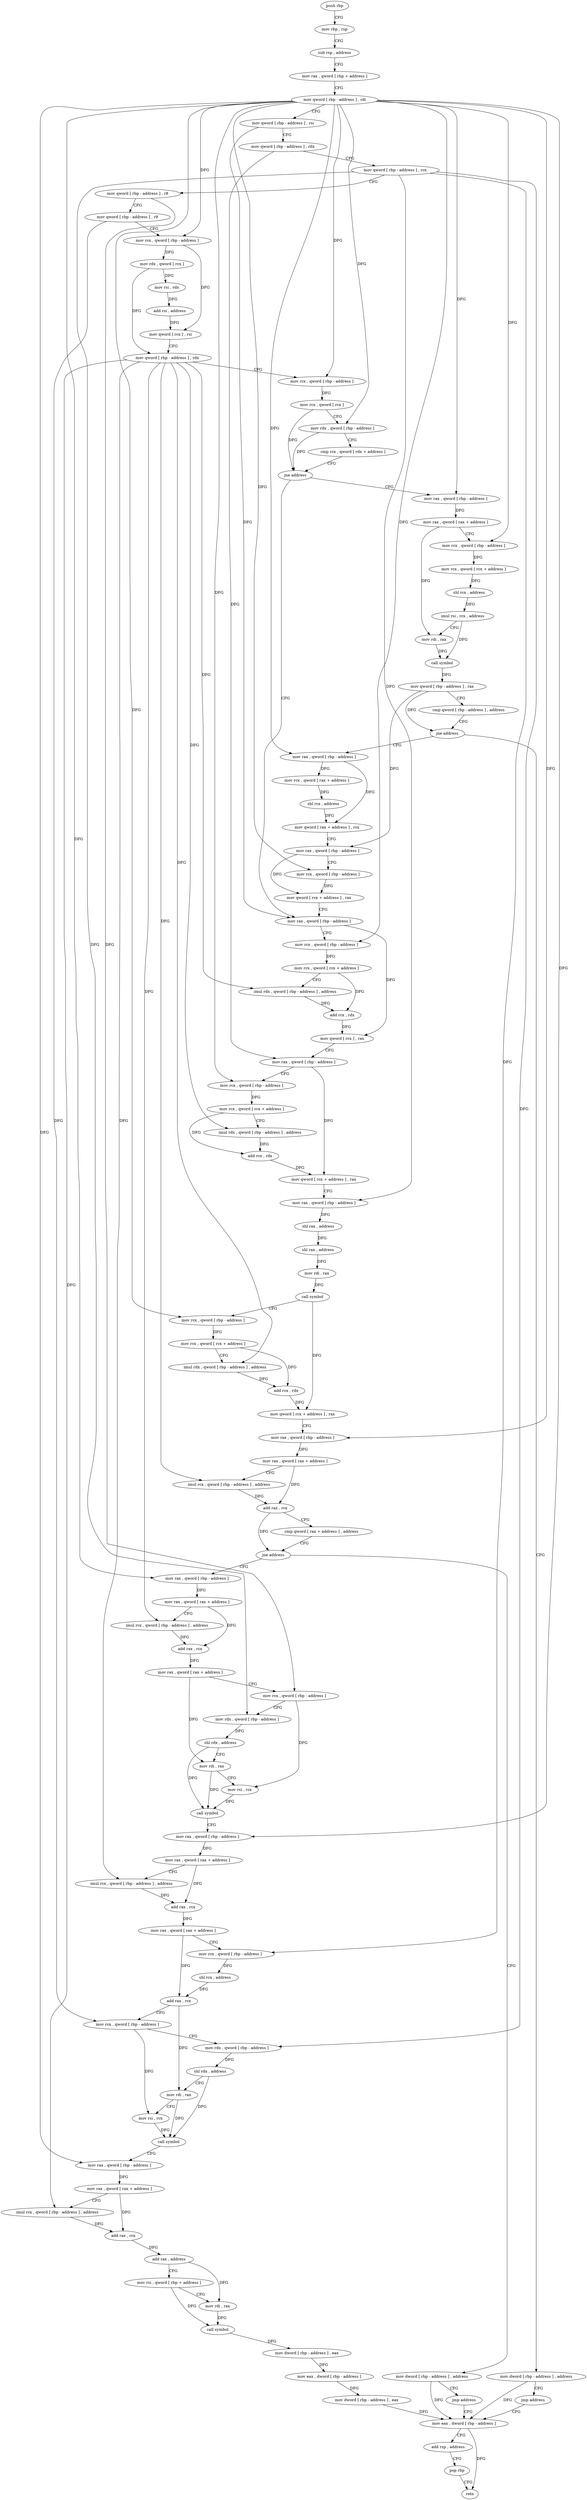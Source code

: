 digraph "func" {
"4548768" [label = "push rbp" ]
"4548769" [label = "mov rbp , rsp" ]
"4548772" [label = "sub rsp , address" ]
"4548776" [label = "mov rax , qword [ rbp + address ]" ]
"4548780" [label = "mov qword [ rbp - address ] , rdi" ]
"4548784" [label = "mov qword [ rbp - address ] , rsi" ]
"4548788" [label = "mov qword [ rbp - address ] , rdx" ]
"4548792" [label = "mov qword [ rbp - address ] , rcx" ]
"4548796" [label = "mov qword [ rbp - address ] , r8" ]
"4548800" [label = "mov qword [ rbp - address ] , r9" ]
"4548804" [label = "mov rcx , qword [ rbp - address ]" ]
"4548808" [label = "mov rdx , qword [ rcx ]" ]
"4548811" [label = "mov rsi , rdx" ]
"4548814" [label = "add rsi , address" ]
"4548821" [label = "mov qword [ rcx ] , rsi" ]
"4548824" [label = "mov qword [ rbp - address ] , rdx" ]
"4548828" [label = "mov rcx , qword [ rbp - address ]" ]
"4548832" [label = "mov rcx , qword [ rcx ]" ]
"4548835" [label = "mov rdx , qword [ rbp - address ]" ]
"4548839" [label = "cmp rcx , qword [ rdx + address ]" ]
"4548843" [label = "jne address" ]
"4548939" [label = "mov rax , qword [ rbp - address ]" ]
"4548849" [label = "mov rax , qword [ rbp - address ]" ]
"4548943" [label = "mov rcx , qword [ rbp - address ]" ]
"4548947" [label = "mov rcx , qword [ rcx + address ]" ]
"4548951" [label = "imul rdx , qword [ rbp - address ] , address" ]
"4548959" [label = "add rcx , rdx" ]
"4548962" [label = "mov qword [ rcx ] , rax" ]
"4548965" [label = "mov rax , qword [ rbp - address ]" ]
"4548969" [label = "mov rcx , qword [ rbp - address ]" ]
"4548973" [label = "mov rcx , qword [ rcx + address ]" ]
"4548977" [label = "imul rdx , qword [ rbp - address ] , address" ]
"4548985" [label = "add rcx , rdx" ]
"4548988" [label = "mov qword [ rcx + address ] , rax" ]
"4548992" [label = "mov rax , qword [ rbp - address ]" ]
"4548996" [label = "shl rax , address" ]
"4549000" [label = "shl rax , address" ]
"4549004" [label = "mov rdi , rax" ]
"4549007" [label = "call symbol" ]
"4549012" [label = "mov rcx , qword [ rbp - address ]" ]
"4549016" [label = "mov rcx , qword [ rcx + address ]" ]
"4549020" [label = "imul rdx , qword [ rbp - address ] , address" ]
"4549028" [label = "add rcx , rdx" ]
"4549031" [label = "mov qword [ rcx + address ] , rax" ]
"4549035" [label = "mov rax , qword [ rbp - address ]" ]
"4549039" [label = "mov rax , qword [ rax + address ]" ]
"4549043" [label = "imul rcx , qword [ rbp - address ] , address" ]
"4549051" [label = "add rax , rcx" ]
"4549054" [label = "cmp qword [ rax + address ] , address" ]
"4549059" [label = "jne address" ]
"4549077" [label = "mov rax , qword [ rbp - address ]" ]
"4549065" [label = "mov dword [ rbp - address ] , address" ]
"4548853" [label = "mov rax , qword [ rax + address ]" ]
"4548857" [label = "mov rcx , qword [ rbp - address ]" ]
"4548861" [label = "mov rcx , qword [ rcx + address ]" ]
"4548865" [label = "shl rcx , address" ]
"4548869" [label = "imul rsi , rcx , address" ]
"4548876" [label = "mov rdi , rax" ]
"4548879" [label = "call symbol" ]
"4548884" [label = "mov qword [ rbp - address ] , rax" ]
"4548888" [label = "cmp qword [ rbp - address ] , address" ]
"4548893" [label = "jne address" ]
"4548911" [label = "mov rax , qword [ rbp - address ]" ]
"4548899" [label = "mov dword [ rbp - address ] , address" ]
"4549081" [label = "mov rax , qword [ rax + address ]" ]
"4549085" [label = "imul rcx , qword [ rbp - address ] , address" ]
"4549093" [label = "add rax , rcx" ]
"4549096" [label = "mov rax , qword [ rax + address ]" ]
"4549100" [label = "mov rcx , qword [ rbp - address ]" ]
"4549104" [label = "mov rdx , qword [ rbp - address ]" ]
"4549108" [label = "shl rdx , address" ]
"4549112" [label = "mov rdi , rax" ]
"4549115" [label = "mov rsi , rcx" ]
"4549118" [label = "call symbol" ]
"4549123" [label = "mov rax , qword [ rbp - address ]" ]
"4549127" [label = "mov rax , qword [ rax + address ]" ]
"4549131" [label = "imul rcx , qword [ rbp - address ] , address" ]
"4549139" [label = "add rax , rcx" ]
"4549142" [label = "mov rax , qword [ rax + address ]" ]
"4549146" [label = "mov rcx , qword [ rbp - address ]" ]
"4549150" [label = "shl rcx , address" ]
"4549154" [label = "add rax , rcx" ]
"4549157" [label = "mov rcx , qword [ rbp - address ]" ]
"4549161" [label = "mov rdx , qword [ rbp - address ]" ]
"4549165" [label = "shl rdx , address" ]
"4549169" [label = "mov rdi , rax" ]
"4549172" [label = "mov rsi , rcx" ]
"4549175" [label = "call symbol" ]
"4549180" [label = "mov rax , qword [ rbp - address ]" ]
"4549184" [label = "mov rax , qword [ rax + address ]" ]
"4549188" [label = "imul rcx , qword [ rbp - address ] , address" ]
"4549196" [label = "add rax , rcx" ]
"4549199" [label = "add rax , address" ]
"4549205" [label = "mov rsi , qword [ rbp + address ]" ]
"4549209" [label = "mov rdi , rax" ]
"4549212" [label = "call symbol" ]
"4549217" [label = "mov dword [ rbp - address ] , eax" ]
"4549220" [label = "mov eax , dword [ rbp - address ]" ]
"4549223" [label = "mov dword [ rbp - address ] , eax" ]
"4549226" [label = "mov eax , dword [ rbp - address ]" ]
"4549072" [label = "jmp address" ]
"4548915" [label = "mov rcx , qword [ rax + address ]" ]
"4548919" [label = "shl rcx , address" ]
"4548923" [label = "mov qword [ rax + address ] , rcx" ]
"4548927" [label = "mov rax , qword [ rbp - address ]" ]
"4548931" [label = "mov rcx , qword [ rbp - address ]" ]
"4548935" [label = "mov qword [ rcx + address ] , rax" ]
"4548906" [label = "jmp address" ]
"4549229" [label = "add rsp , address" ]
"4549233" [label = "pop rbp" ]
"4549234" [label = "retn" ]
"4548768" -> "4548769" [ label = "CFG" ]
"4548769" -> "4548772" [ label = "CFG" ]
"4548772" -> "4548776" [ label = "CFG" ]
"4548776" -> "4548780" [ label = "CFG" ]
"4548780" -> "4548784" [ label = "CFG" ]
"4548780" -> "4548804" [ label = "DFG" ]
"4548780" -> "4548828" [ label = "DFG" ]
"4548780" -> "4548835" [ label = "DFG" ]
"4548780" -> "4548943" [ label = "DFG" ]
"4548780" -> "4548969" [ label = "DFG" ]
"4548780" -> "4549012" [ label = "DFG" ]
"4548780" -> "4549035" [ label = "DFG" ]
"4548780" -> "4548849" [ label = "DFG" ]
"4548780" -> "4548857" [ label = "DFG" ]
"4548780" -> "4549077" [ label = "DFG" ]
"4548780" -> "4549123" [ label = "DFG" ]
"4548780" -> "4549180" [ label = "DFG" ]
"4548780" -> "4548911" [ label = "DFG" ]
"4548780" -> "4548931" [ label = "DFG" ]
"4548784" -> "4548788" [ label = "CFG" ]
"4548784" -> "4548939" [ label = "DFG" ]
"4548788" -> "4548792" [ label = "CFG" ]
"4548788" -> "4548965" [ label = "DFG" ]
"4548792" -> "4548796" [ label = "CFG" ]
"4548792" -> "4548992" [ label = "DFG" ]
"4548792" -> "4549104" [ label = "DFG" ]
"4548792" -> "4549146" [ label = "DFG" ]
"4548792" -> "4549161" [ label = "DFG" ]
"4548796" -> "4548800" [ label = "CFG" ]
"4548796" -> "4549100" [ label = "DFG" ]
"4548800" -> "4548804" [ label = "CFG" ]
"4548800" -> "4549157" [ label = "DFG" ]
"4548804" -> "4548808" [ label = "DFG" ]
"4548804" -> "4548821" [ label = "DFG" ]
"4548808" -> "4548811" [ label = "DFG" ]
"4548808" -> "4548824" [ label = "DFG" ]
"4548811" -> "4548814" [ label = "DFG" ]
"4548814" -> "4548821" [ label = "DFG" ]
"4548821" -> "4548824" [ label = "CFG" ]
"4548824" -> "4548828" [ label = "CFG" ]
"4548824" -> "4548951" [ label = "DFG" ]
"4548824" -> "4548977" [ label = "DFG" ]
"4548824" -> "4549020" [ label = "DFG" ]
"4548824" -> "4549043" [ label = "DFG" ]
"4548824" -> "4549085" [ label = "DFG" ]
"4548824" -> "4549131" [ label = "DFG" ]
"4548824" -> "4549188" [ label = "DFG" ]
"4548828" -> "4548832" [ label = "DFG" ]
"4548832" -> "4548835" [ label = "CFG" ]
"4548832" -> "4548843" [ label = "DFG" ]
"4548835" -> "4548839" [ label = "CFG" ]
"4548835" -> "4548843" [ label = "DFG" ]
"4548839" -> "4548843" [ label = "CFG" ]
"4548843" -> "4548939" [ label = "CFG" ]
"4548843" -> "4548849" [ label = "CFG" ]
"4548939" -> "4548943" [ label = "CFG" ]
"4548939" -> "4548962" [ label = "DFG" ]
"4548849" -> "4548853" [ label = "DFG" ]
"4548943" -> "4548947" [ label = "DFG" ]
"4548947" -> "4548951" [ label = "CFG" ]
"4548947" -> "4548959" [ label = "DFG" ]
"4548951" -> "4548959" [ label = "DFG" ]
"4548959" -> "4548962" [ label = "DFG" ]
"4548962" -> "4548965" [ label = "CFG" ]
"4548965" -> "4548969" [ label = "CFG" ]
"4548965" -> "4548988" [ label = "DFG" ]
"4548969" -> "4548973" [ label = "DFG" ]
"4548973" -> "4548977" [ label = "CFG" ]
"4548973" -> "4548985" [ label = "DFG" ]
"4548977" -> "4548985" [ label = "DFG" ]
"4548985" -> "4548988" [ label = "DFG" ]
"4548988" -> "4548992" [ label = "CFG" ]
"4548992" -> "4548996" [ label = "DFG" ]
"4548996" -> "4549000" [ label = "DFG" ]
"4549000" -> "4549004" [ label = "DFG" ]
"4549004" -> "4549007" [ label = "DFG" ]
"4549007" -> "4549012" [ label = "CFG" ]
"4549007" -> "4549031" [ label = "DFG" ]
"4549012" -> "4549016" [ label = "DFG" ]
"4549016" -> "4549020" [ label = "CFG" ]
"4549016" -> "4549028" [ label = "DFG" ]
"4549020" -> "4549028" [ label = "DFG" ]
"4549028" -> "4549031" [ label = "DFG" ]
"4549031" -> "4549035" [ label = "CFG" ]
"4549035" -> "4549039" [ label = "DFG" ]
"4549039" -> "4549043" [ label = "CFG" ]
"4549039" -> "4549051" [ label = "DFG" ]
"4549043" -> "4549051" [ label = "DFG" ]
"4549051" -> "4549054" [ label = "CFG" ]
"4549051" -> "4549059" [ label = "DFG" ]
"4549054" -> "4549059" [ label = "CFG" ]
"4549059" -> "4549077" [ label = "CFG" ]
"4549059" -> "4549065" [ label = "CFG" ]
"4549077" -> "4549081" [ label = "DFG" ]
"4549065" -> "4549072" [ label = "CFG" ]
"4549065" -> "4549226" [ label = "DFG" ]
"4548853" -> "4548857" [ label = "CFG" ]
"4548853" -> "4548876" [ label = "DFG" ]
"4548857" -> "4548861" [ label = "DFG" ]
"4548861" -> "4548865" [ label = "DFG" ]
"4548865" -> "4548869" [ label = "DFG" ]
"4548869" -> "4548876" [ label = "CFG" ]
"4548869" -> "4548879" [ label = "DFG" ]
"4548876" -> "4548879" [ label = "DFG" ]
"4548879" -> "4548884" [ label = "DFG" ]
"4548884" -> "4548888" [ label = "CFG" ]
"4548884" -> "4548893" [ label = "DFG" ]
"4548884" -> "4548927" [ label = "DFG" ]
"4548888" -> "4548893" [ label = "CFG" ]
"4548893" -> "4548911" [ label = "CFG" ]
"4548893" -> "4548899" [ label = "CFG" ]
"4548911" -> "4548915" [ label = "DFG" ]
"4548911" -> "4548923" [ label = "DFG" ]
"4548899" -> "4548906" [ label = "CFG" ]
"4548899" -> "4549226" [ label = "DFG" ]
"4549081" -> "4549085" [ label = "CFG" ]
"4549081" -> "4549093" [ label = "DFG" ]
"4549085" -> "4549093" [ label = "DFG" ]
"4549093" -> "4549096" [ label = "DFG" ]
"4549096" -> "4549100" [ label = "CFG" ]
"4549096" -> "4549112" [ label = "DFG" ]
"4549100" -> "4549104" [ label = "CFG" ]
"4549100" -> "4549115" [ label = "DFG" ]
"4549104" -> "4549108" [ label = "DFG" ]
"4549108" -> "4549112" [ label = "CFG" ]
"4549108" -> "4549118" [ label = "DFG" ]
"4549112" -> "4549115" [ label = "CFG" ]
"4549112" -> "4549118" [ label = "DFG" ]
"4549115" -> "4549118" [ label = "DFG" ]
"4549118" -> "4549123" [ label = "CFG" ]
"4549123" -> "4549127" [ label = "DFG" ]
"4549127" -> "4549131" [ label = "CFG" ]
"4549127" -> "4549139" [ label = "DFG" ]
"4549131" -> "4549139" [ label = "DFG" ]
"4549139" -> "4549142" [ label = "DFG" ]
"4549142" -> "4549146" [ label = "CFG" ]
"4549142" -> "4549154" [ label = "DFG" ]
"4549146" -> "4549150" [ label = "DFG" ]
"4549150" -> "4549154" [ label = "DFG" ]
"4549154" -> "4549157" [ label = "CFG" ]
"4549154" -> "4549169" [ label = "DFG" ]
"4549157" -> "4549161" [ label = "CFG" ]
"4549157" -> "4549172" [ label = "DFG" ]
"4549161" -> "4549165" [ label = "DFG" ]
"4549165" -> "4549169" [ label = "CFG" ]
"4549165" -> "4549175" [ label = "DFG" ]
"4549169" -> "4549172" [ label = "CFG" ]
"4549169" -> "4549175" [ label = "DFG" ]
"4549172" -> "4549175" [ label = "DFG" ]
"4549175" -> "4549180" [ label = "CFG" ]
"4549180" -> "4549184" [ label = "DFG" ]
"4549184" -> "4549188" [ label = "CFG" ]
"4549184" -> "4549196" [ label = "DFG" ]
"4549188" -> "4549196" [ label = "DFG" ]
"4549196" -> "4549199" [ label = "DFG" ]
"4549199" -> "4549205" [ label = "CFG" ]
"4549199" -> "4549209" [ label = "DFG" ]
"4549205" -> "4549209" [ label = "CFG" ]
"4549205" -> "4549212" [ label = "DFG" ]
"4549209" -> "4549212" [ label = "DFG" ]
"4549212" -> "4549217" [ label = "DFG" ]
"4549217" -> "4549220" [ label = "DFG" ]
"4549220" -> "4549223" [ label = "DFG" ]
"4549223" -> "4549226" [ label = "DFG" ]
"4549226" -> "4549229" [ label = "CFG" ]
"4549226" -> "4549234" [ label = "DFG" ]
"4549072" -> "4549226" [ label = "CFG" ]
"4548915" -> "4548919" [ label = "DFG" ]
"4548919" -> "4548923" [ label = "DFG" ]
"4548923" -> "4548927" [ label = "CFG" ]
"4548927" -> "4548931" [ label = "CFG" ]
"4548927" -> "4548935" [ label = "DFG" ]
"4548931" -> "4548935" [ label = "DFG" ]
"4548935" -> "4548939" [ label = "CFG" ]
"4548906" -> "4549226" [ label = "CFG" ]
"4549229" -> "4549233" [ label = "CFG" ]
"4549233" -> "4549234" [ label = "CFG" ]
}
